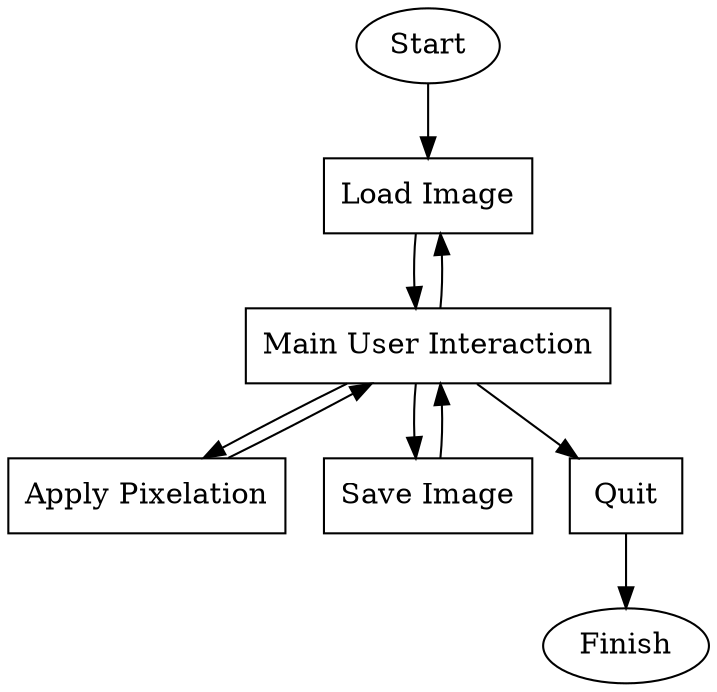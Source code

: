 digraph "pixelate-images generic workflow" {

load_image[label="Load Image", shape=rect]
change_selection[label="Main User Interaction", shape=rect]
apply_change[label="Apply Pixelation", shape=rect]
save_image[label="Save Image", shape=rect]
quit[label="Quit", shape=rect]

Start -> load_image;
load_image -> change_selection;
change_selection -> {load_image apply_change save_image quit};
apply_change -> change_selection;
save_image -> change_selection;
quit -> Finish;

}